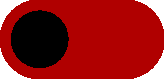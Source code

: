 unitsize(15mm);
pen p=rgb(176/255,0,0);
draw((0,0)--(1,0),p+14mm);
dot((0,0),black+10mm);

shipout("show",rotate(180)*currentpicture);
shipout();
